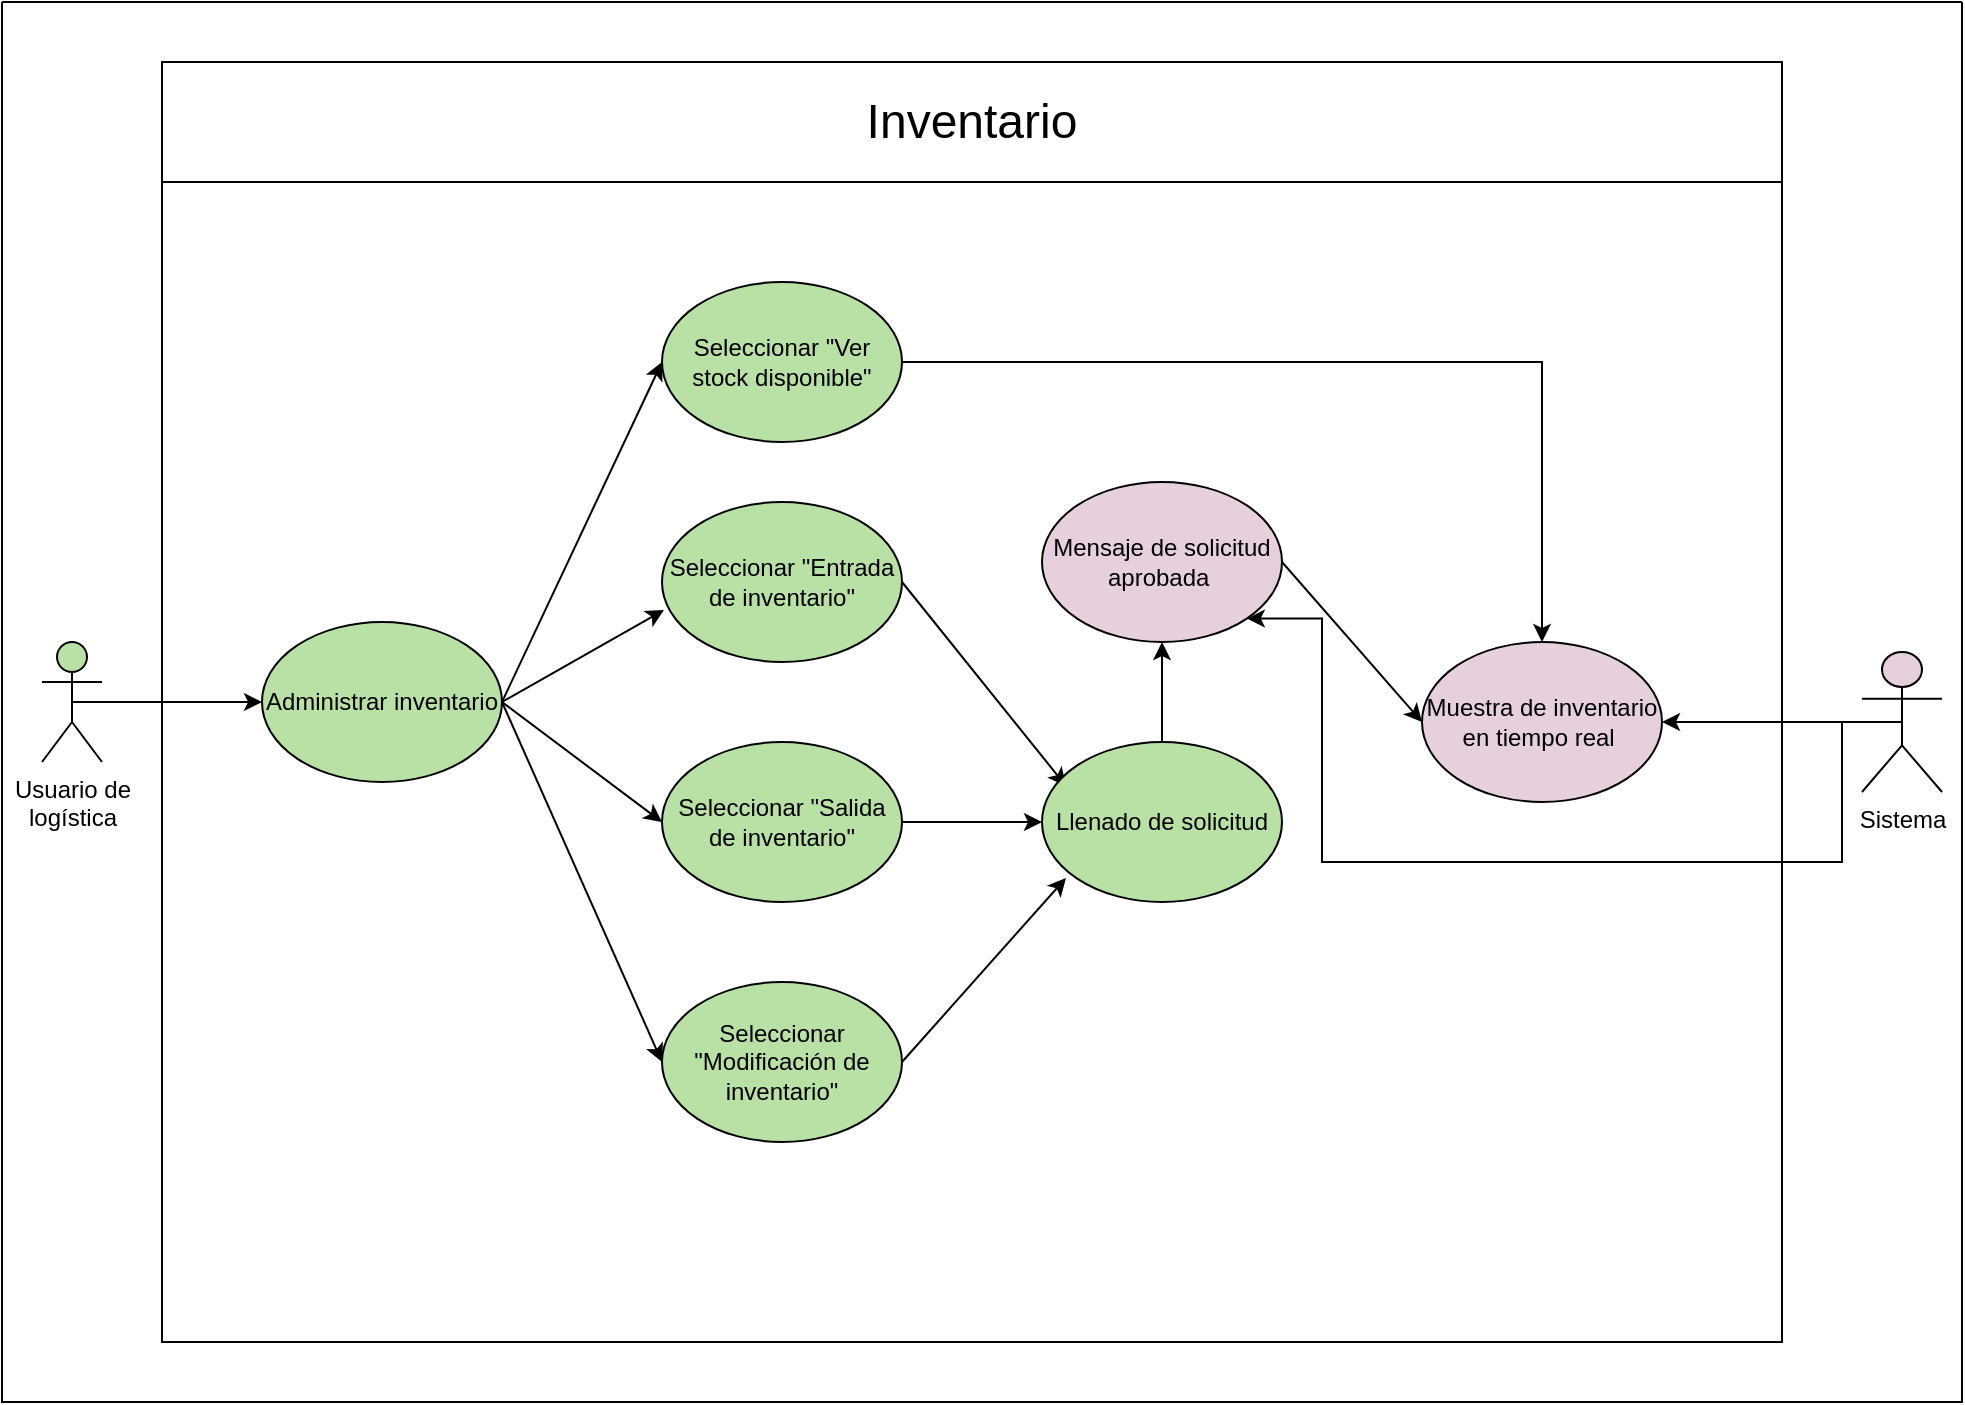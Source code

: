 <mxfile version="24.7.16">
  <diagram name="Página-1" id="PLCuraMUKH4rmxosMVc2">
    <mxGraphModel grid="1" page="1" gridSize="10" guides="1" tooltips="1" connect="1" arrows="1" fold="1" pageScale="1" pageWidth="827" pageHeight="1169" math="0" shadow="0">
      <root>
        <mxCell id="0" />
        <mxCell id="1" parent="0" />
        <mxCell id="uOu5VOrxfVPqebiihlYO-2" value="" style="rounded=0;whiteSpace=wrap;html=1;" vertex="1" parent="1">
          <mxGeometry x="180" y="10" width="810" height="580" as="geometry" />
        </mxCell>
        <mxCell id="uOu5VOrxfVPqebiihlYO-25" style="edgeStyle=orthogonalEdgeStyle;rounded=0;orthogonalLoop=1;jettySize=auto;html=1;exitX=0.5;exitY=0.5;exitDx=0;exitDy=0;exitPerimeter=0;" edge="1" parent="1" source="uOu5VOrxfVPqebiihlYO-1" target="uOu5VOrxfVPqebiihlYO-4">
          <mxGeometry relative="1" as="geometry" />
        </mxCell>
        <mxCell id="uOu5VOrxfVPqebiihlYO-1" value="Usuario de &lt;br&gt;logística" style="shape=umlActor;verticalLabelPosition=bottom;verticalAlign=top;html=1;outlineConnect=0;fillColor=#B9E0A5;" vertex="1" parent="1">
          <mxGeometry x="120" y="240" width="30" height="60" as="geometry" />
        </mxCell>
        <mxCell id="uOu5VOrxfVPqebiihlYO-26" style="edgeStyle=orthogonalEdgeStyle;rounded=0;orthogonalLoop=1;jettySize=auto;html=1;exitX=0.5;exitY=0.5;exitDx=0;exitDy=0;exitPerimeter=0;entryX=1;entryY=0.5;entryDx=0;entryDy=0;" edge="1" parent="1" source="uOu5VOrxfVPqebiihlYO-3" target="uOu5VOrxfVPqebiihlYO-22">
          <mxGeometry relative="1" as="geometry" />
        </mxCell>
        <mxCell id="uOu5VOrxfVPqebiihlYO-27" style="edgeStyle=orthogonalEdgeStyle;rounded=0;orthogonalLoop=1;jettySize=auto;html=1;exitX=0.5;exitY=0.5;exitDx=0;exitDy=0;exitPerimeter=0;entryX=1;entryY=1;entryDx=0;entryDy=0;" edge="1" parent="1" source="uOu5VOrxfVPqebiihlYO-3" target="uOu5VOrxfVPqebiihlYO-17">
          <mxGeometry relative="1" as="geometry">
            <Array as="points">
              <mxPoint x="1020" y="280" />
              <mxPoint x="1020" y="350" />
              <mxPoint x="760" y="350" />
              <mxPoint x="760" y="228" />
            </Array>
          </mxGeometry>
        </mxCell>
        <mxCell id="uOu5VOrxfVPqebiihlYO-3" value="Sistema" style="shape=umlActor;verticalLabelPosition=bottom;verticalAlign=top;html=1;outlineConnect=0;fillColor=#E6D0DE;" vertex="1" parent="1">
          <mxGeometry x="1030" y="245" width="40" height="70" as="geometry" />
        </mxCell>
        <mxCell id="uOu5VOrxfVPqebiihlYO-10" style="rounded=0;orthogonalLoop=1;jettySize=auto;html=1;exitX=1;exitY=0.5;exitDx=0;exitDy=0;entryX=0;entryY=0.5;entryDx=0;entryDy=0;" edge="1" parent="1" source="uOu5VOrxfVPqebiihlYO-4" target="uOu5VOrxfVPqebiihlYO-7">
          <mxGeometry relative="1" as="geometry" />
        </mxCell>
        <mxCell id="uOu5VOrxfVPqebiihlYO-11" style="rounded=0;orthogonalLoop=1;jettySize=auto;html=1;exitX=1;exitY=0.5;exitDx=0;exitDy=0;entryX=0;entryY=0.5;entryDx=0;entryDy=0;" edge="1" parent="1" source="uOu5VOrxfVPqebiihlYO-4" target="uOu5VOrxfVPqebiihlYO-8">
          <mxGeometry relative="1" as="geometry" />
        </mxCell>
        <mxCell id="uOu5VOrxfVPqebiihlYO-19" style="rounded=0;orthogonalLoop=1;jettySize=auto;html=1;exitX=1;exitY=0.5;exitDx=0;exitDy=0;entryX=0;entryY=0.5;entryDx=0;entryDy=0;" edge="1" parent="1" source="uOu5VOrxfVPqebiihlYO-4" target="uOu5VOrxfVPqebiihlYO-18">
          <mxGeometry relative="1" as="geometry" />
        </mxCell>
        <mxCell id="uOu5VOrxfVPqebiihlYO-4" value="Administrar inventario" style="ellipse;whiteSpace=wrap;html=1;fillColor=#B9E0A5;" vertex="1" parent="1">
          <mxGeometry x="230" y="230" width="120" height="80" as="geometry" />
        </mxCell>
        <mxCell id="uOu5VOrxfVPqebiihlYO-16" style="rounded=0;orthogonalLoop=1;jettySize=auto;html=1;exitX=1;exitY=0.5;exitDx=0;exitDy=0;entryX=0.1;entryY=0.275;entryDx=0;entryDy=0;entryPerimeter=0;" edge="1" parent="1" source="uOu5VOrxfVPqebiihlYO-6" target="uOu5VOrxfVPqebiihlYO-12">
          <mxGeometry relative="1" as="geometry">
            <mxPoint x="600" y="190" as="targetPoint" />
          </mxGeometry>
        </mxCell>
        <mxCell id="uOu5VOrxfVPqebiihlYO-6" value="Seleccionar &quot;Entrada de inventario&quot;" style="ellipse;whiteSpace=wrap;html=1;fillColor=#B9E0A5;" vertex="1" parent="1">
          <mxGeometry x="430" y="170" width="120" height="80" as="geometry" />
        </mxCell>
        <mxCell id="uOu5VOrxfVPqebiihlYO-15" style="rounded=0;orthogonalLoop=1;jettySize=auto;html=1;entryX=0;entryY=0.5;entryDx=0;entryDy=0;" edge="1" parent="1" source="uOu5VOrxfVPqebiihlYO-7" target="uOu5VOrxfVPqebiihlYO-12">
          <mxGeometry relative="1" as="geometry" />
        </mxCell>
        <mxCell id="uOu5VOrxfVPqebiihlYO-7" value="Seleccionar &quot;Salida de inventario&quot;" style="ellipse;whiteSpace=wrap;html=1;fillColor=#B9E0A5;" vertex="1" parent="1">
          <mxGeometry x="430" y="290" width="120" height="80" as="geometry" />
        </mxCell>
        <mxCell id="uOu5VOrxfVPqebiihlYO-20" style="rounded=0;orthogonalLoop=1;jettySize=auto;html=1;exitX=1;exitY=0.5;exitDx=0;exitDy=0;entryX=0.1;entryY=0.85;entryDx=0;entryDy=0;entryPerimeter=0;" edge="1" parent="1" source="uOu5VOrxfVPqebiihlYO-8" target="uOu5VOrxfVPqebiihlYO-12">
          <mxGeometry relative="1" as="geometry" />
        </mxCell>
        <mxCell id="uOu5VOrxfVPqebiihlYO-8" value="Seleccionar &quot;Modificación de inventario&quot;" style="ellipse;whiteSpace=wrap;html=1;fillColor=#B9E0A5;" vertex="1" parent="1">
          <mxGeometry x="430" y="410" width="120" height="80" as="geometry" />
        </mxCell>
        <mxCell id="uOu5VOrxfVPqebiihlYO-9" style="rounded=0;orthogonalLoop=1;jettySize=auto;html=1;exitX=1;exitY=0.5;exitDx=0;exitDy=0;entryX=0.008;entryY=0.675;entryDx=0;entryDy=0;entryPerimeter=0;" edge="1" parent="1" source="uOu5VOrxfVPqebiihlYO-4" target="uOu5VOrxfVPqebiihlYO-6">
          <mxGeometry relative="1" as="geometry" />
        </mxCell>
        <mxCell id="uOu5VOrxfVPqebiihlYO-21" style="edgeStyle=orthogonalEdgeStyle;rounded=0;orthogonalLoop=1;jettySize=auto;html=1;exitX=0.5;exitY=0;exitDx=0;exitDy=0;" edge="1" parent="1" source="uOu5VOrxfVPqebiihlYO-12" target="uOu5VOrxfVPqebiihlYO-17">
          <mxGeometry relative="1" as="geometry" />
        </mxCell>
        <mxCell id="uOu5VOrxfVPqebiihlYO-12" value="Llenado de solicitud" style="ellipse;whiteSpace=wrap;html=1;fillColor=#B9E0A5;" vertex="1" parent="1">
          <mxGeometry x="620" y="290" width="120" height="80" as="geometry" />
        </mxCell>
        <mxCell id="uOu5VOrxfVPqebiihlYO-24" style="rounded=0;orthogonalLoop=1;jettySize=auto;html=1;exitX=1;exitY=0.5;exitDx=0;exitDy=0;entryX=0;entryY=0.5;entryDx=0;entryDy=0;" edge="1" parent="1" source="uOu5VOrxfVPqebiihlYO-17" target="uOu5VOrxfVPqebiihlYO-22">
          <mxGeometry relative="1" as="geometry" />
        </mxCell>
        <mxCell id="uOu5VOrxfVPqebiihlYO-17" value="Mensaje de solicitud aprobada&amp;nbsp;" style="ellipse;whiteSpace=wrap;html=1;fillColor=#E6D0DE;" vertex="1" parent="1">
          <mxGeometry x="620" y="160" width="120" height="80" as="geometry" />
        </mxCell>
        <mxCell id="uOu5VOrxfVPqebiihlYO-23" style="edgeStyle=orthogonalEdgeStyle;rounded=0;orthogonalLoop=1;jettySize=auto;html=1;exitX=1;exitY=0.5;exitDx=0;exitDy=0;" edge="1" parent="1" source="uOu5VOrxfVPqebiihlYO-18" target="uOu5VOrxfVPqebiihlYO-22">
          <mxGeometry relative="1" as="geometry" />
        </mxCell>
        <mxCell id="uOu5VOrxfVPqebiihlYO-18" value="Seleccionar &quot;Ver stock disponible&quot;" style="ellipse;whiteSpace=wrap;html=1;fillColor=#B9E0A5;" vertex="1" parent="1">
          <mxGeometry x="430" y="60" width="120" height="80" as="geometry" />
        </mxCell>
        <mxCell id="uOu5VOrxfVPqebiihlYO-22" value="Muestra de inventario en tiempo real&amp;nbsp;" style="ellipse;whiteSpace=wrap;html=1;fillColor=#E6D0DE;" vertex="1" parent="1">
          <mxGeometry x="810" y="240" width="120" height="80" as="geometry" />
        </mxCell>
        <mxCell id="uOu5VOrxfVPqebiihlYO-28" value="&lt;font style=&quot;font-size: 24px;&quot;&gt;Inventario&lt;/font&gt;" style="rounded=0;whiteSpace=wrap;html=1;" vertex="1" parent="1">
          <mxGeometry x="180" y="-50" width="810" height="60" as="geometry" />
        </mxCell>
        <mxCell id="uOu5VOrxfVPqebiihlYO-31" value="" style="swimlane;startSize=0;" vertex="1" parent="1">
          <mxGeometry x="100" y="-80" width="980" height="700" as="geometry" />
        </mxCell>
      </root>
    </mxGraphModel>
  </diagram>
</mxfile>
